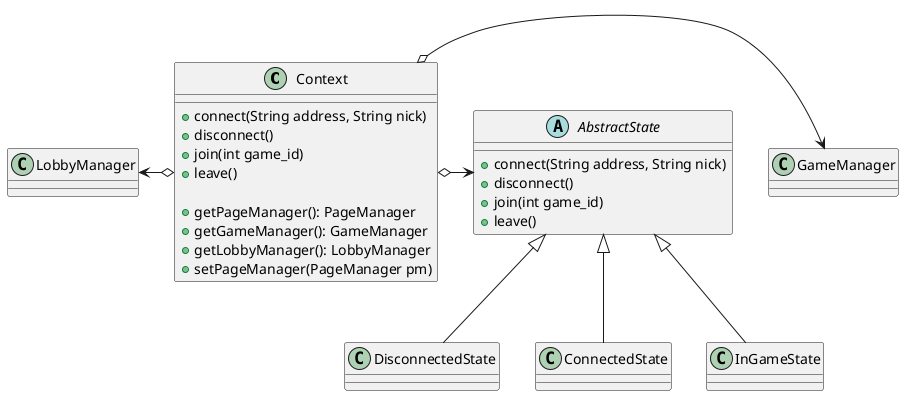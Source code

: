 @startuml
'https://plantuml.com/class-diagram

class Context{
    +connect(String address, String nick)
    +disconnect()
    +join(int game_id)
    +leave()

    +getPageManager(): PageManager
    +getGameManager(): GameManager
    +getLobbyManager(): LobbyManager
    +setPageManager(PageManager pm)
}

LobbyManager <-o Context
Context o->  GameManager

abstract class AbstractState{
    +connect(String address, String nick)
    +disconnect()
    +join(int game_id)
    +leave()
}

Context o-> AbstractState

class DisconnectedState extends AbstractState

class ConnectedState extends AbstractState

class InGameState extends AbstractState

@enduml